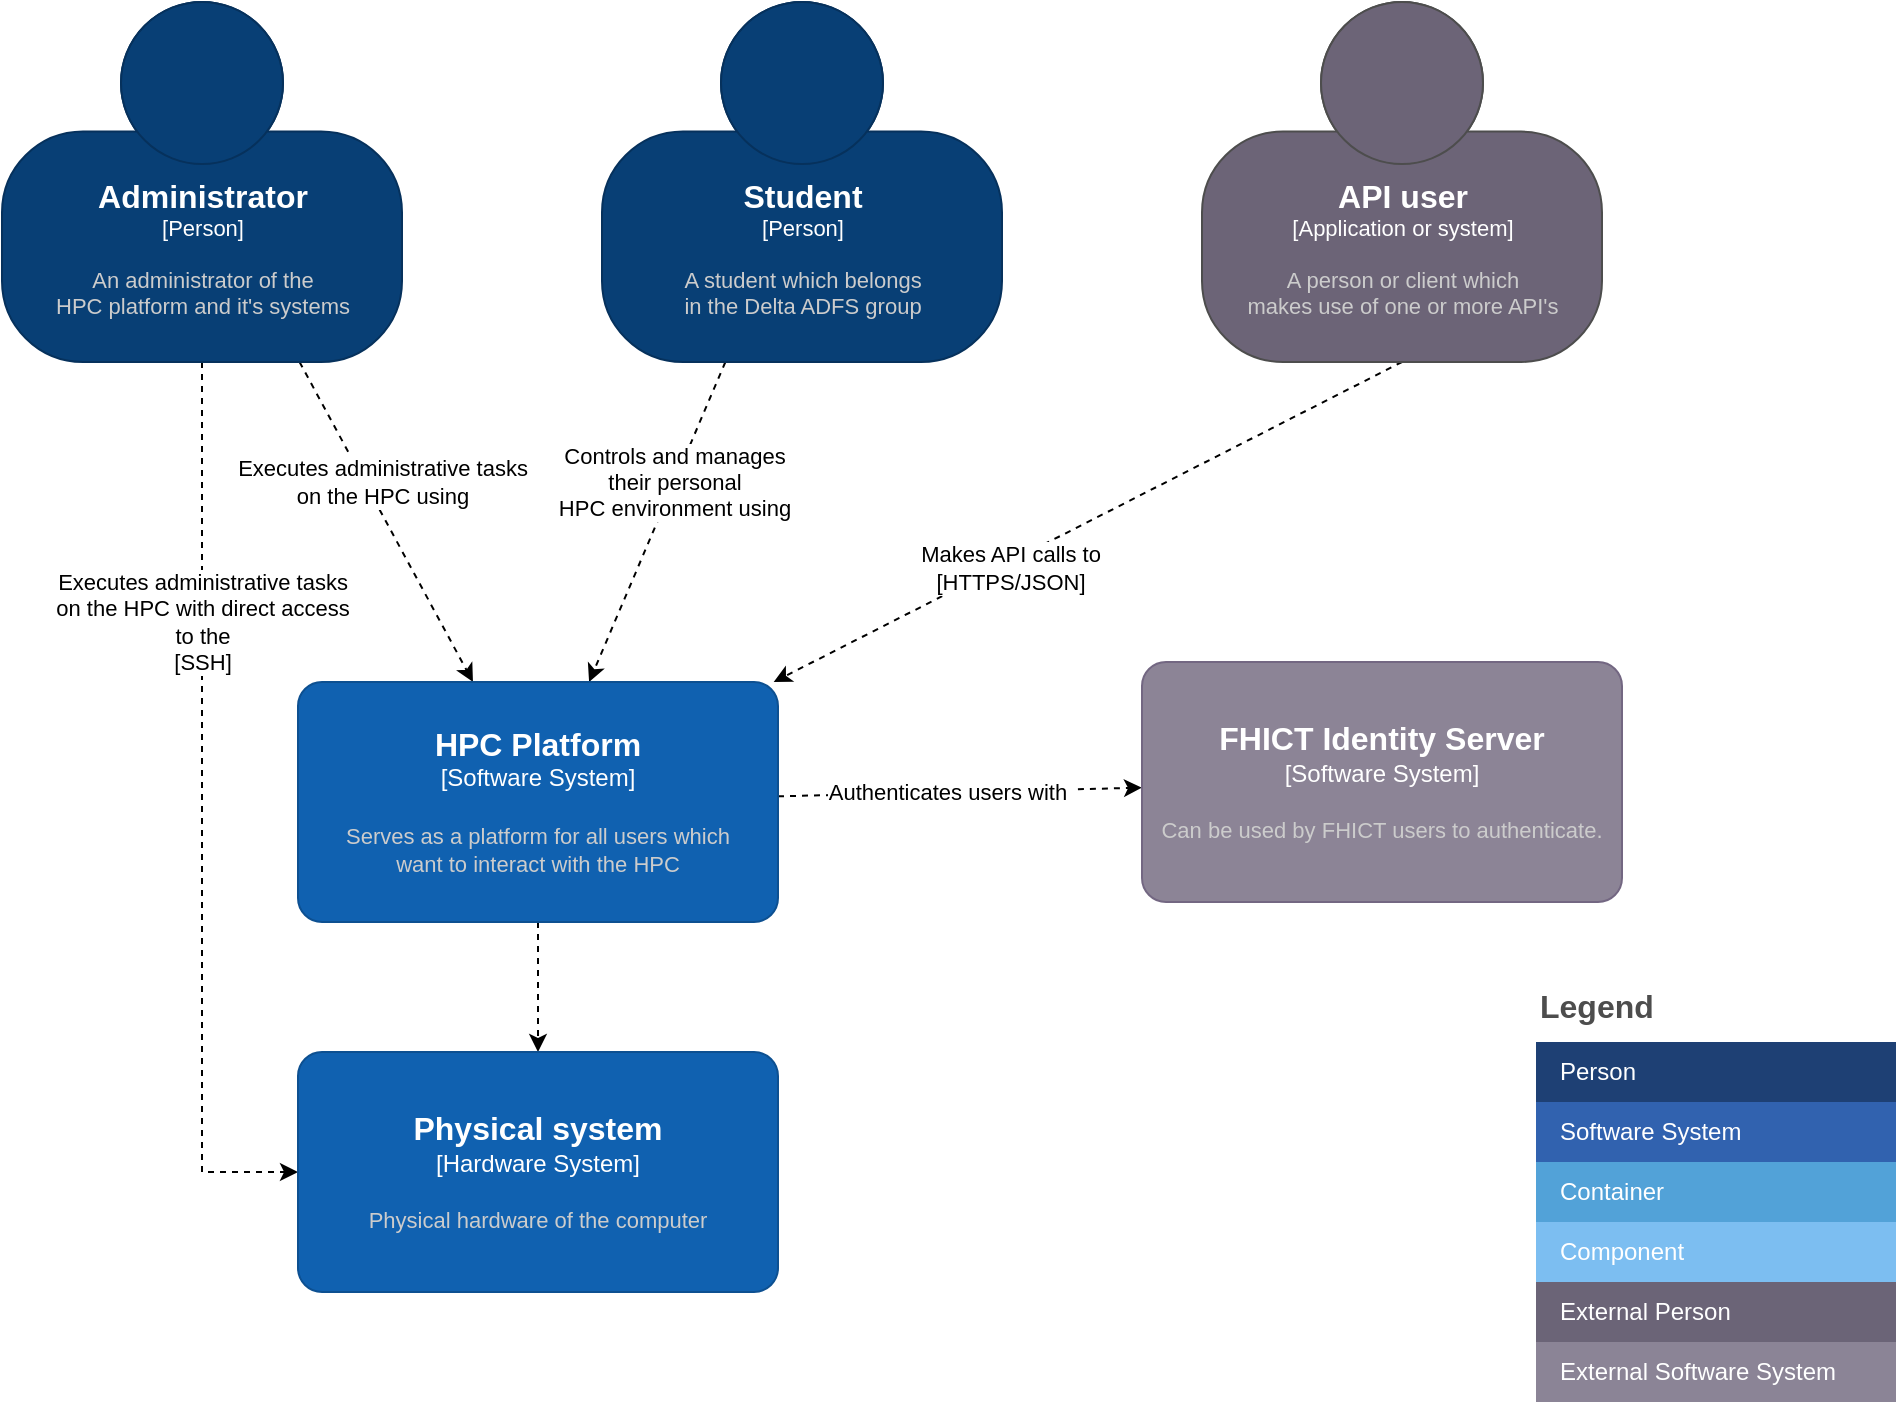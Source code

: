 <mxfile version="17.4.6" type="google" pages="4"><diagram id="HVMY30aQyMMVOePJalYF" name="C1 - Context"><mxGraphModel grid="1" page="1" gridSize="10" guides="1" tooltips="1" connect="1" arrows="1" fold="1" pageScale="1" pageWidth="827" pageHeight="1169" math="0" shadow="0"><root><mxCell id="0"/><mxCell id="1" parent="0"/><mxCell id="uDCEGYVzIqarrWxsWp5g-16" style="rounded=0;orthogonalLoop=1;jettySize=auto;html=1;dashed=1;" edge="1" parent="1" source="uDCEGYVzIqarrWxsWp5g-1" target="uDCEGYVzIqarrWxsWp5g-11"><mxGeometry relative="1" as="geometry"/></mxCell><mxCell id="j1rygipBdbq3s0L73AcW-2" value="Controls and manages&lt;br&gt;their personal&lt;br&gt;HPC environment using" style="edgeLabel;html=1;align=center;verticalAlign=middle;resizable=0;points=[];" connectable="0" vertex="1" parent="uDCEGYVzIqarrWxsWp5g-16"><mxGeometry x="-0.255" relative="1" as="geometry"><mxPoint as="offset"/></mxGeometry></mxCell><object placeholders="1" c4Name="Student" c4Type="Person" c4Description="A student which belongs&#10;in the Delta ADFS group" label="&lt;font style=&quot;font-size: 16px&quot;&gt;&lt;b&gt;%c4Name%&lt;/b&gt;&lt;/font&gt;&lt;div&gt;[%c4Type%]&lt;/div&gt;&lt;br&gt;&lt;div&gt;&lt;font style=&quot;font-size: 11px&quot;&gt;&lt;font color=&quot;#cccccc&quot;&gt;%c4Description%&lt;/font&gt;&lt;/div&gt;" id="uDCEGYVzIqarrWxsWp5g-1"><mxCell style="html=1;fontSize=11;dashed=0;whitespace=wrap;fillColor=#083F75;strokeColor=#06315C;fontColor=#ffffff;shape=mxgraph.c4.person2;align=center;metaEdit=1;points=[[0.5,0,0],[1,0.5,0],[1,0.75,0],[0.75,1,0],[0.5,1,0],[0.25,1,0],[0,0.75,0],[0,0.5,0]];resizable=0;" vertex="1" parent="1"><mxGeometry x="180" y="-60" width="200" height="180" as="geometry"/></mxCell></object><mxCell id="uDCEGYVzIqarrWxsWp5g-17" style="rounded=0;orthogonalLoop=1;jettySize=auto;html=1;dashed=1;" edge="1" parent="1" source="uoHZjixQpwH731wLGQQf-3" target="uDCEGYVzIqarrWxsWp5g-11"><mxGeometry relative="1" as="geometry"/></mxCell><mxCell id="j1rygipBdbq3s0L73AcW-1" value="Executes administrative tasks&lt;br&gt;on the HPC using" style="edgeLabel;html=1;align=center;verticalAlign=middle;resizable=0;points=[];" connectable="0" vertex="1" parent="uDCEGYVzIqarrWxsWp5g-17"><mxGeometry x="-0.397" y="-1" relative="1" as="geometry"><mxPoint x="16" y="11" as="offset"/></mxGeometry></mxCell><mxCell id="j1rygipBdbq3s0L73AcW-3" style="edgeStyle=orthogonalEdgeStyle;rounded=0;orthogonalLoop=1;jettySize=auto;html=1;dashed=1;" edge="1" parent="1" source="uoHZjixQpwH731wLGQQf-3" target="nTAduXP9yM8xouWwbCle-2"><mxGeometry relative="1" as="geometry"><Array as="points"><mxPoint x="-20" y="525"/></Array></mxGeometry></mxCell><mxCell id="j1rygipBdbq3s0L73AcW-5" value="Executes administrative tasks&lt;br&gt;on the HPC with direct access&lt;br&gt;to the&lt;br&gt;[SSH]" style="edgeLabel;html=1;align=center;verticalAlign=middle;resizable=0;points=[];" connectable="0" vertex="1" parent="j1rygipBdbq3s0L73AcW-3"><mxGeometry x="-0.497" y="2" relative="1" as="geometry"><mxPoint x="-2" y="16" as="offset"/></mxGeometry></mxCell><object placeholders="1" c4Name="Administrator" c4Type="Person" c4Description="An administrator of the&#10;HPC platform and it's systems" label="&lt;font style=&quot;font-size: 16px&quot;&gt;&lt;b&gt;%c4Name%&lt;/b&gt;&lt;/font&gt;&lt;div&gt;[%c4Type%]&lt;/div&gt;&lt;br&gt;&lt;div&gt;&lt;font style=&quot;font-size: 11px&quot;&gt;&lt;font color=&quot;#cccccc&quot;&gt;%c4Description%&lt;/font&gt;&lt;/div&gt;" id="uoHZjixQpwH731wLGQQf-3"><mxCell style="html=1;fontSize=11;dashed=0;whitespace=wrap;fillColor=#083F75;strokeColor=#06315C;fontColor=#ffffff;shape=mxgraph.c4.person2;align=center;metaEdit=1;points=[[0.5,0,0],[1,0.5,0],[1,0.75,0],[0.75,1,0],[0.5,1,0],[0.25,1,0],[0,0.75,0],[0,0.5,0]];resizable=0;" vertex="1" parent="1"><mxGeometry x="-120" y="-60" width="200" height="180" as="geometry"/></mxCell></object><mxCell id="cfKGVe90HMYNaOP232rD-3" style="edgeStyle=none;rounded=0;orthogonalLoop=1;jettySize=auto;html=1;dashed=1;" edge="1" parent="1" source="uDCEGYVzIqarrWxsWp5g-11" target="uDCEGYVzIqarrWxsWp5g-13"><mxGeometry relative="1" as="geometry"/></mxCell><mxCell id="cfKGVe90HMYNaOP232rD-4" value="Authenticates users with&amp;nbsp;" style="edgeLabel;html=1;align=center;verticalAlign=middle;resizable=0;points=[];" connectable="0" vertex="1" parent="cfKGVe90HMYNaOP232rD-3"><mxGeometry x="0.252" y="-4" relative="1" as="geometry"><mxPoint x="-28" y="-4" as="offset"/></mxGeometry></mxCell><mxCell id="nTAduXP9yM8xouWwbCle-3" style="edgeStyle=none;rounded=0;orthogonalLoop=1;jettySize=auto;html=1;dashed=1;" edge="1" parent="1" source="uDCEGYVzIqarrWxsWp5g-11" target="nTAduXP9yM8xouWwbCle-2"><mxGeometry relative="1" as="geometry"/></mxCell><object placeholders="1" c4Name="HPC Platform" c4Type="Software System" c4Description="Serves as a platform for all users which&#10;want to interact with the HPC" label="&lt;font style=&quot;font-size: 16px&quot;&gt;&lt;b&gt;%c4Name%&lt;/b&gt;&lt;/font&gt;&lt;div&gt;[%c4Type%]&lt;/div&gt;&lt;br&gt;&lt;div&gt;&lt;font style=&quot;font-size: 11px&quot;&gt;&lt;font color=&quot;#cccccc&quot;&gt;%c4Description%&lt;/font&gt;&lt;/div&gt;" id="uDCEGYVzIqarrWxsWp5g-11"><mxCell style="rounded=1;whiteSpace=wrap;html=1;labelBackgroundColor=none;fillColor=#1061B0;fontColor=#ffffff;align=center;arcSize=10;strokeColor=#0D5091;metaEdit=1;resizable=0;points=[[0.25,0,0],[0.5,0,0],[0.75,0,0],[1,0.25,0],[1,0.5,0],[1,0.75,0],[0.75,1,0],[0.5,1,0],[0.25,1,0],[0,0.75,0],[0,0.5,0],[0,0.25,0]];" vertex="1" parent="1"><mxGeometry x="28" y="280" width="240" height="120" as="geometry"/></mxCell></object><object placeholders="1" c4Name="FHICT Identity Server" c4Type="Software System" c4Description="Can be used by FHICT users to authenticate." label="&lt;font style=&quot;font-size: 16px&quot;&gt;&lt;b&gt;%c4Name%&lt;/b&gt;&lt;/font&gt;&lt;div&gt;[%c4Type%]&lt;/div&gt;&lt;br&gt;&lt;div&gt;&lt;font style=&quot;font-size: 11px&quot;&gt;&lt;font color=&quot;#cccccc&quot;&gt;%c4Description%&lt;/font&gt;&lt;/div&gt;" id="uDCEGYVzIqarrWxsWp5g-13"><mxCell style="rounded=1;whiteSpace=wrap;html=1;labelBackgroundColor=none;fillColor=#8C8496;fontColor=#ffffff;align=center;arcSize=10;strokeColor=#736782;metaEdit=1;resizable=0;points=[[0.25,0,0],[0.5,0,0],[0.75,0,0],[1,0.25,0],[1,0.5,0],[1,0.75,0],[0.75,1,0],[0.5,1,0],[0.25,1,0],[0,0.75,0],[0,0.5,0],[0,0.25,0]];" vertex="1" parent="1"><mxGeometry x="450" y="270" width="240" height="120" as="geometry"/></mxCell></object><mxCell id="dXu31fBk7-QTKe8fWani-2" style="edgeStyle=none;rounded=0;orthogonalLoop=1;jettySize=auto;html=1;dashed=1;exitX=0.5;exitY=1;exitDx=0;exitDy=0;exitPerimeter=0;" edge="1" parent="1" source="dXu31fBk7-QTKe8fWani-1" target="uDCEGYVzIqarrWxsWp5g-11"><mxGeometry relative="1" as="geometry"/></mxCell><mxCell id="DONqvfSvbkZjTkAcINF--2" value="Makes API calls to&lt;br&gt;[HTTPS/JSON]" style="edgeLabel;html=1;align=center;verticalAlign=middle;resizable=0;points=[];" connectable="0" vertex="1" parent="dXu31fBk7-QTKe8fWani-2"><mxGeometry x="0.257" y="3" relative="1" as="geometry"><mxPoint as="offset"/></mxGeometry></mxCell><object placeholders="1" c4Name="API user" c4Type="Application or system" c4Description="A person or client which&#10;makes use of one or more API's" label="&lt;font style=&quot;font-size: 16px&quot;&gt;&lt;b&gt;%c4Name%&lt;/b&gt;&lt;/font&gt;&lt;div&gt;[%c4Type%]&lt;/div&gt;&lt;br&gt;&lt;div&gt;&lt;font style=&quot;font-size: 11px&quot;&gt;&lt;font color=&quot;#cccccc&quot;&gt;%c4Description%&lt;/font&gt;&lt;/div&gt;" id="dXu31fBk7-QTKe8fWani-1"><mxCell style="html=1;fontSize=11;dashed=0;whitespace=wrap;fillColor=#6C6477;strokeColor=#4D4D4D;fontColor=#ffffff;shape=mxgraph.c4.person2;align=center;metaEdit=1;points=[[0.5,0,0],[1,0.5,0],[1,0.75,0],[0.75,1,0],[0.5,1,0],[0.25,1,0],[0,0.75,0],[0,0.5,0]];resizable=0;" vertex="1" parent="1"><mxGeometry x="480" y="-60" width="200" height="180" as="geometry"/></mxCell></object><mxCell id="AO9XsTtZk54PBXjp3llr-1" value="Legend" style="align=left;fontSize=16;fontStyle=1;strokeColor=none;fillColor=none;fontColor=#4D4D4D;spacingTop=-8;resizable=0;" vertex="1" parent="1"><mxGeometry x="647" y="430" width="180" height="30" as="geometry"/></mxCell><mxCell id="AO9XsTtZk54PBXjp3llr-2" value="" style="shape=table;html=1;whiteSpace=wrap;startSize=0;container=1;collapsible=0;childLayout=tableLayout;fillColor=none;align=left;spacingLeft=10;strokeColor=none;rounded=1;arcSize=11;fontColor=#FFFFFF;resizable=0;points=[[0.25,0,0],[0.5,0,0],[0.75,0,0],[1,0.25,0],[1,0.5,0],[1,0.75,0],[0.75,1,0],[0.5,1,0],[0.25,1,0],[0,0.75,0],[0,0.5,0],[0,0.25,0]];" vertex="1" parent="1"><mxGeometry x="647" y="460" width="180" height="180" as="geometry"/></mxCell><mxCell id="AO9XsTtZk54PBXjp3llr-3" value="Person" style="shape=partialRectangle;html=1;whiteSpace=wrap;connectable=0;fillColor=#1E4074;top=0;left=0;bottom=0;right=0;overflow=hidden;pointerEvents=1;align=left;spacingLeft=10;strokeColor=none;fontColor=#FFFFFF;" vertex="1" parent="AO9XsTtZk54PBXjp3llr-2"><mxGeometry width="180" height="30" as="geometry"/></mxCell><mxCell id="AO9XsTtZk54PBXjp3llr-4" value="Software System" style="shape=partialRectangle;html=1;whiteSpace=wrap;connectable=0;fillColor=#3162AF;top=0;left=0;bottom=0;right=0;overflow=hidden;pointerEvents=1;align=left;spacingLeft=10;fontColor=#FFFFFF;" vertex="1" parent="AO9XsTtZk54PBXjp3llr-2"><mxGeometry y="30" width="180" height="30" as="geometry"/></mxCell><mxCell id="AO9XsTtZk54PBXjp3llr-5" value="Container" style="shape=partialRectangle;html=1;whiteSpace=wrap;connectable=0;fillColor=#52A2D8;top=0;left=0;bottom=0;right=0;overflow=hidden;pointerEvents=1;align=left;spacingLeft=10;fontColor=#FFFFFF;" vertex="1" parent="AO9XsTtZk54PBXjp3llr-2"><mxGeometry y="60" width="180" height="30" as="geometry"/></mxCell><mxCell id="AO9XsTtZk54PBXjp3llr-6" value="Component" style="shape=partialRectangle;html=1;whiteSpace=wrap;connectable=0;fillColor=#7CBEF1;top=0;left=0;bottom=0;right=0;overflow=hidden;pointerEvents=1;align=left;spacingLeft=10;fontColor=#FFFFFF;" vertex="1" parent="AO9XsTtZk54PBXjp3llr-2"><mxGeometry y="90" width="180" height="30" as="geometry"/></mxCell><mxCell id="AO9XsTtZk54PBXjp3llr-7" value="External Person" style="shape=partialRectangle;html=1;whiteSpace=wrap;connectable=0;fillColor=#6B6477;top=0;left=0;bottom=0;right=0;overflow=hidden;pointerEvents=1;align=left;spacingLeft=10;fontColor=#FFFFFF;" vertex="1" parent="AO9XsTtZk54PBXjp3llr-2"><mxGeometry y="120" width="180" height="30" as="geometry"/></mxCell><mxCell id="AO9XsTtZk54PBXjp3llr-8" value="External Software System" style="shape=partialRectangle;html=1;whiteSpace=wrap;connectable=0;fillColor=#8B8496;top=0;left=0;bottom=0;right=0;overflow=hidden;pointerEvents=1;align=left;spacingLeft=10;fontColor=#FFFFFF;" vertex="1" parent="AO9XsTtZk54PBXjp3llr-2"><mxGeometry y="150" width="180" height="30" as="geometry"/></mxCell><object placeholders="1" c4Name="Physical system" c4Type="Hardware System" c4Description="Physical hardware of the computer" label="&lt;font style=&quot;font-size: 16px&quot;&gt;&lt;b&gt;%c4Name%&lt;/b&gt;&lt;/font&gt;&lt;div&gt;[%c4Type%]&lt;/div&gt;&lt;br&gt;&lt;div&gt;&lt;font style=&quot;font-size: 11px&quot;&gt;&lt;font color=&quot;#cccccc&quot;&gt;%c4Description%&lt;/font&gt;&lt;/div&gt;" id="nTAduXP9yM8xouWwbCle-2"><mxCell style="rounded=1;whiteSpace=wrap;html=1;labelBackgroundColor=none;fillColor=#1061B0;fontColor=#ffffff;align=center;arcSize=10;strokeColor=#0D5091;metaEdit=1;resizable=0;points=[[0.25,0,0],[0.5,0,0],[0.75,0,0],[1,0.25,0],[1,0.5,0],[1,0.75,0],[0.75,1,0],[0.5,1,0],[0.25,1,0],[0,0.75,0],[0,0.5,0],[0,0.25,0]];" vertex="1" parent="1"><mxGeometry x="28" y="465" width="240" height="120" as="geometry"/></mxCell></object></root></mxGraphModel></diagram><diagram id="0ju9H8Nsq5fz61XmNz29" name="C2 -HPC Platform"><mxGraphModel grid="1" page="1" gridSize="10" guides="1" tooltips="1" connect="1" arrows="1" fold="1" pageScale="1" pageWidth="827" pageHeight="1169" math="0" shadow="0"><root><mxCell id="1IhX_vbvkGAzvECRXW9C-0"/><mxCell id="1IhX_vbvkGAzvECRXW9C-1" parent="1IhX_vbvkGAzvECRXW9C-0"/><object placeholders="1" c4Name="HPC Platform" c4Type="SystemScopeBoundary" c4Application="Software System" label="&lt;font style=&quot;font-size: 16px&quot;&gt;&lt;b&gt;&lt;div style=&quot;text-align: left&quot;&gt;%c4Name%&lt;/div&gt;&lt;/b&gt;&lt;/font&gt;&lt;div style=&quot;text-align: left&quot;&gt;[%c4Application%]&lt;/div&gt;" id="c-Nr-fMiEhfuKlSPveCV-0"><mxCell style="rounded=1;fontSize=11;whiteSpace=wrap;html=1;dashed=1;arcSize=20;fillColor=none;strokeColor=#666666;fontColor=#333333;labelBackgroundColor=none;align=left;verticalAlign=bottom;labelBorderColor=none;spacingTop=0;spacing=10;dashPattern=8 4;metaEdit=1;rotatable=0;perimeter=rectanglePerimeter;noLabel=0;labelPadding=0;allowArrows=0;connectable=0;expand=0;recursiveResize=0;editable=1;pointerEvents=0;absoluteArcSize=1;points=[[0.25,0,0],[0.5,0,0],[0.75,0,0],[1,0.25,0],[1,0.5,0],[1,0.75,0],[0.75,1,0],[0.5,1,0],[0.25,1,0],[0,0.75,0],[0,0.5,0],[0,0.25,0]];" vertex="1" parent="1IhX_vbvkGAzvECRXW9C-1"><mxGeometry x="-220" y="240" width="980" height="480" as="geometry"/></mxCell></object><mxCell id="Hou4dFPLQycSWijlKucP-1" style="rounded=0;orthogonalLoop=1;jettySize=auto;html=1;dashed=1;" edge="1" parent="1IhX_vbvkGAzvECRXW9C-1" source="NxFEzLB2Oztj5SgxQLmd-0" target="oTRmdS5fxtoJEIf2f_Il-0"><mxGeometry relative="1" as="geometry"/></mxCell><mxCell id="Taj-XaH95_WZlkHKdzzr-1" value="Controls and manages&lt;br&gt;their personal&lt;br&gt;HPC environment using" style="edgeLabel;html=1;align=center;verticalAlign=middle;resizable=0;points=[];" connectable="0" vertex="1" parent="Hou4dFPLQycSWijlKucP-1"><mxGeometry x="-0.144" y="1" relative="1" as="geometry"><mxPoint x="11" y="-13" as="offset"/></mxGeometry></mxCell><object placeholders="1" c4Name="Student" c4Type="Person" c4Description="A student of FHICT" label="&lt;font style=&quot;font-size: 16px&quot;&gt;&lt;b&gt;%c4Name%&lt;/b&gt;&lt;/font&gt;&lt;div&gt;[%c4Type%]&lt;/div&gt;&lt;br&gt;&lt;div&gt;&lt;font style=&quot;font-size: 11px&quot;&gt;&lt;font color=&quot;#cccccc&quot;&gt;%c4Description%&lt;/font&gt;&lt;/div&gt;" id="NxFEzLB2Oztj5SgxQLmd-0"><mxCell style="html=1;fontSize=11;dashed=0;whitespace=wrap;fillColor=#083F75;strokeColor=#06315C;fontColor=#ffffff;shape=mxgraph.c4.person2;align=center;metaEdit=1;points=[[0.5,0,0],[1,0.5,0],[1,0.75,0],[0.75,1,0],[0.5,1,0],[0.25,1,0],[0,0.75,0],[0,0.5,0]];resizable=0;" vertex="1" parent="1IhX_vbvkGAzvECRXW9C-1"><mxGeometry x="-40" y="-60" width="200" height="180" as="geometry"/></mxCell></object><mxCell id="Hou4dFPLQycSWijlKucP-3" style="edgeStyle=none;rounded=0;orthogonalLoop=1;jettySize=auto;html=1;dashed=1;" edge="1" parent="1IhX_vbvkGAzvECRXW9C-1" source="NxFEzLB2Oztj5SgxQLmd-1" target="oTRmdS5fxtoJEIf2f_Il-0"><mxGeometry relative="1" as="geometry"/></mxCell><mxCell id="HJB2vJJqacEu5B7vPCvW-0" value="Executes administrative tasks&lt;br&gt;on the HPC using" style="edgeLabel;html=1;align=center;verticalAlign=middle;resizable=0;points=[];" connectable="0" vertex="1" parent="Hou4dFPLQycSWijlKucP-3"><mxGeometry x="-0.307" y="3" relative="1" as="geometry"><mxPoint x="6" y="2" as="offset"/></mxGeometry></mxCell><mxCell id="cbkspi_jXJOR3t1HRPhL-0" style="edgeStyle=orthogonalEdgeStyle;rounded=0;orthogonalLoop=1;jettySize=auto;html=1;dashed=1;" edge="1" parent="1IhX_vbvkGAzvECRXW9C-1" source="NxFEzLB2Oztj5SgxQLmd-1" target="TkL08KmIiwFKR93VAU-b-0"><mxGeometry relative="1" as="geometry"><Array as="points"><mxPoint x="-280" y="800"/></Array></mxGeometry></mxCell><mxCell id="pKpSmeZRXHLrRwh0vkTF-1" value="Executes administrative tasks&lt;br&gt;on the HPC with direct access&lt;br&gt;to the&lt;br&gt;[SSH]" style="edgeLabel;html=1;align=center;verticalAlign=middle;resizable=0;points=[];" connectable="0" vertex="1" parent="cbkspi_jXJOR3t1HRPhL-0"><mxGeometry x="-0.737" y="1" relative="1" as="geometry"><mxPoint x="-11" y="-1" as="offset"/></mxGeometry></mxCell><object placeholders="1" c4Name="Administrator" c4Type="Person" c4Description="A person responsible for administrative&#10;tasks within the HPC platform" label="&lt;font style=&quot;font-size: 16px&quot;&gt;&lt;b&gt;%c4Name%&lt;/b&gt;&lt;/font&gt;&lt;div&gt;[%c4Type%]&lt;/div&gt;&lt;br&gt;&lt;div&gt;&lt;font style=&quot;font-size: 11px&quot;&gt;&lt;font color=&quot;#cccccc&quot;&gt;%c4Description%&lt;/font&gt;&lt;/div&gt;" id="NxFEzLB2Oztj5SgxQLmd-1"><mxCell style="html=1;fontSize=11;dashed=0;whitespace=wrap;fillColor=#083F75;strokeColor=#06315C;fontColor=#ffffff;shape=mxgraph.c4.person2;align=center;metaEdit=1;points=[[0.5,0,0],[1,0.5,0],[1,0.75,0],[0.75,1,0],[0.5,1,0],[0.25,1,0],[0,0.75,0],[0,0.5,0]];resizable=0;" vertex="1" parent="1IhX_vbvkGAzvECRXW9C-1"><mxGeometry x="-310" y="-60" width="200" height="180" as="geometry"/></mxCell></object><mxCell id="Hou4dFPLQycSWijlKucP-2" style="edgeStyle=none;rounded=0;orthogonalLoop=1;jettySize=auto;html=1;" edge="1" parent="1IhX_vbvkGAzvECRXW9C-1" source="oTRmdS5fxtoJEIf2f_Il-0" target="oTRmdS5fxtoJEIf2f_Il-1"><mxGeometry relative="1" as="geometry"/></mxCell><mxCell id="G3nhlCrDoURMKGXfNk2h-0" value="Makes API calls to&lt;br&gt;[HTTPS/JSON]" style="edgeLabel;html=1;align=center;verticalAlign=middle;resizable=0;points=[];" vertex="1" connectable="0" parent="Hou4dFPLQycSWijlKucP-2"><mxGeometry x="0.188" y="-1" relative="1" as="geometry"><mxPoint x="-17" y="1" as="offset"/></mxGeometry></mxCell><mxCell id="duUfjCJ4g8-F3z8ONwk6-1" style="rounded=0;orthogonalLoop=1;jettySize=auto;html=1;dashed=1;" edge="1" parent="1IhX_vbvkGAzvECRXW9C-1" source="oTRmdS5fxtoJEIf2f_Il-0" target="duUfjCJ4g8-F3z8ONwk6-0"><mxGeometry relative="1" as="geometry"/></mxCell><mxCell id="duUfjCJ4g8-F3z8ONwk6-4" value="Request and validate authentication&lt;br&gt;[HTTP/JSON]" style="edgeLabel;html=1;align=center;verticalAlign=middle;resizable=0;points=[];" vertex="1" connectable="0" parent="duUfjCJ4g8-F3z8ONwk6-1"><mxGeometry x="-0.214" y="-2" relative="1" as="geometry"><mxPoint x="-60" y="-69" as="offset"/></mxGeometry></mxCell><object placeholders="1" c4Type="HPC Controlcenter" c4Container="Container " c4Technology="Next.js" c4Description="Control center for the end users" label="&lt;font style=&quot;font-size: 16px&quot;&gt;&lt;b&gt;%c4Type%&lt;/font&gt;&lt;div&gt;[%c4Container%:&amp;nbsp;%c4Technology%]&lt;/div&gt;&lt;br&gt;&lt;div&gt;&lt;font style=&quot;font-size: 11px&quot;&gt;&lt;font color=&quot;#E6E6E6&quot;&gt;%c4Description%&lt;/font&gt;&lt;/div&gt;" id="oTRmdS5fxtoJEIf2f_Il-0"><mxCell style="shape=mxgraph.c4.webBrowserContainer;whiteSpace=wrap;html=1;boundedLbl=1;rounded=0;labelBackgroundColor=none;fillColor=#118ACD;fontSize=12;fontColor=#ffffff;align=center;strokeColor=#0E7DAD;metaEdit=1;points=[[0.5,0,0],[1,0.25,0],[1,0.5,0],[1,0.75,0],[0.5,1,0],[0,0.75,0],[0,0.5,0],[0,0.25,0]];resizable=0;" vertex="1" parent="1IhX_vbvkGAzvECRXW9C-1"><mxGeometry x="-190" y="280" width="240" height="160" as="geometry"/></mxCell></object><mxCell id="Q5hwjJ47lzIkCKQduIw9-1" style="rounded=0;orthogonalLoop=1;jettySize=auto;html=1;" edge="1" parent="1IhX_vbvkGAzvECRXW9C-1" source="oTRmdS5fxtoJEIf2f_Il-1" target="Q5hwjJ47lzIkCKQduIw9-0"><mxGeometry relative="1" as="geometry"/></mxCell><mxCell id="BakWiY-g-xnYAlqVrcVs-1" value="Reads from and writes to&lt;br&gt;[SQL/Prisma]" style="edgeLabel;html=1;align=center;verticalAlign=middle;resizable=0;points=[];" vertex="1" connectable="0" parent="Q5hwjJ47lzIkCKQduIw9-1"><mxGeometry x="-0.285" y="-2" relative="1" as="geometry"><mxPoint x="-11" y="2" as="offset"/></mxGeometry></mxCell><mxCell id="duUfjCJ4g8-F3z8ONwk6-2" style="rounded=0;orthogonalLoop=1;jettySize=auto;html=1;dashed=1;" edge="1" parent="1IhX_vbvkGAzvECRXW9C-1" source="oTRmdS5fxtoJEIf2f_Il-1" target="duUfjCJ4g8-F3z8ONwk6-0"><mxGeometry relative="1" as="geometry"/></mxCell><mxCell id="duUfjCJ4g8-F3z8ONwk6-3" value="Validates authenticitity with&lt;br&gt;[HTTP/JSON]" style="edgeLabel;html=1;align=center;verticalAlign=middle;resizable=0;points=[];" vertex="1" connectable="0" parent="duUfjCJ4g8-F3z8ONwk6-2"><mxGeometry x="0.145" y="-3" relative="1" as="geometry"><mxPoint x="3" y="-3" as="offset"/></mxGeometry></mxCell><object placeholders="1" c4Name="HPC API" c4Type="Container" c4Technology="GraphQL, Next.js" c4Description="Central public data and access point&#10;for the HPC" label="&lt;font style=&quot;font-size: 16px&quot;&gt;&lt;b&gt;%c4Name%&lt;/b&gt;&lt;/font&gt;&lt;div&gt;[%c4Type%: %c4Technology%]&lt;/div&gt;&lt;br&gt;&lt;div&gt;&lt;font style=&quot;font-size: 11px&quot;&gt;&lt;font color=&quot;#E6E6E6&quot;&gt;%c4Description%&lt;/font&gt;&lt;/div&gt;" id="oTRmdS5fxtoJEIf2f_Il-1"><mxCell style="rounded=1;whiteSpace=wrap;html=1;fontSize=11;labelBackgroundColor=none;fillColor=#23A2D9;fontColor=#ffffff;align=center;arcSize=10;strokeColor=#0E7DAD;metaEdit=1;resizable=0;points=[[0.25,0,0],[0.5,0,0],[0.75,0,0],[1,0.25,0],[1,0.5,0],[1,0.75,0],[0.75,1,0],[0.5,1,0],[0.25,1,0],[0,0.75,0],[0,0.5,0],[0,0.25,0]];" vertex="1" parent="1IhX_vbvkGAzvECRXW9C-1"><mxGeometry x="214" y="300" width="240" height="120" as="geometry"/></mxCell></object><mxCell id="-XLU2YJqz_om6Cr4wOrm-1" style="edgeStyle=none;rounded=0;orthogonalLoop=1;jettySize=auto;html=1;dashed=1;" edge="1" parent="1IhX_vbvkGAzvECRXW9C-1" source="-XLU2YJqz_om6Cr4wOrm-0" target="oTRmdS5fxtoJEIf2f_Il-1"><mxGeometry relative="1" as="geometry"/></mxCell><mxCell id="LjXMWe2bsxEAG_vfV_vV-1" value="Makes API calls to&lt;br&gt;[HTTPS/JSON]" style="edgeLabel;html=1;align=center;verticalAlign=middle;resizable=0;points=[];" connectable="0" vertex="1" parent="-XLU2YJqz_om6Cr4wOrm-1"><mxGeometry x="-0.392" y="2" relative="1" as="geometry"><mxPoint x="-2" y="30" as="offset"/></mxGeometry></mxCell><object placeholders="1" c4Name="API client" c4Type="Client" c4Description="A client which&#10;makes use of one or more API's" label="&lt;font style=&quot;font-size: 16px&quot;&gt;&lt;b&gt;%c4Name%&lt;/b&gt;&lt;/font&gt;&lt;div&gt;[%c4Type%]&lt;/div&gt;&lt;br&gt;&lt;div&gt;&lt;font style=&quot;font-size: 11px&quot;&gt;&lt;font color=&quot;#cccccc&quot;&gt;%c4Description%&lt;/font&gt;&lt;/div&gt;" id="-XLU2YJqz_om6Cr4wOrm-0"><mxCell style="html=1;fontSize=11;dashed=0;whitespace=wrap;fillColor=#6C6477;strokeColor=#4D4D4D;fontColor=#ffffff;shape=mxgraph.c4.person2;align=center;metaEdit=1;points=[[0.5,0,0],[1,0.5,0],[1,0.75,0],[0.75,1,0],[0.5,1,0],[0.25,1,0],[0,0.75,0],[0,0.5,0]];resizable=0;" vertex="1" parent="1IhX_vbvkGAzvECRXW9C-1"><mxGeometry x="234" y="-40" width="200" height="180" as="geometry"/></mxCell></object><object placeholders="1" c4Type="Database" c4Container="Container " c4Technology="MariaDB" c4Description="General database storage" label="&lt;font style=&quot;font-size: 16px&quot;&gt;&lt;b&gt;%c4Type%&lt;/font&gt;&lt;div&gt;[%c4Container%:&amp;nbsp;%c4Technology%]&lt;/div&gt;&lt;br&gt;&lt;div&gt;&lt;font style=&quot;font-size: 11px&quot;&gt;&lt;font color=&quot;#E6E6E6&quot;&gt;%c4Description%&lt;/font&gt;&lt;/div&gt;" id="Q5hwjJ47lzIkCKQduIw9-0"><mxCell style="shape=cylinder3;size=15;whiteSpace=wrap;html=1;boundedLbl=1;rounded=0;labelBackgroundColor=none;fillColor=#23A2D9;fontSize=12;fontColor=#ffffff;align=center;strokeColor=#0E7DAD;metaEdit=1;points=[[0.5,0,0],[1,0.25,0],[1,0.5,0],[1,0.75,0],[0.5,1,0],[0,0.75,0],[0,0.5,0],[0,0.25,0]];resizable=0;" vertex="1" parent="1IhX_vbvkGAzvECRXW9C-1"><mxGeometry x="480" y="560" width="240" height="120" as="geometry"/></mxCell></object><object placeholders="1" c4Name="Physical system" c4Type="Hardware System" c4Description="Physical hardware of the computer" label="&lt;font style=&quot;font-size: 16px&quot;&gt;&lt;b&gt;%c4Name%&lt;/b&gt;&lt;/font&gt;&lt;div&gt;[%c4Type%]&lt;/div&gt;&lt;br&gt;&lt;div&gt;&lt;font style=&quot;font-size: 11px&quot;&gt;&lt;font color=&quot;#cccccc&quot;&gt;%c4Description%&lt;/font&gt;&lt;/div&gt;" id="TkL08KmIiwFKR93VAU-b-0"><mxCell style="rounded=1;whiteSpace=wrap;html=1;labelBackgroundColor=none;fillColor=#1061B0;fontColor=#ffffff;align=center;arcSize=10;strokeColor=#0D5091;metaEdit=1;resizable=0;points=[[0.25,0,0],[0.5,0,0],[0.75,0,0],[1,0.25,0],[1,0.5,0],[1,0.75,0],[0.75,1,0],[0.5,1,0],[0.25,1,0],[0,0.75,0],[0,0.5,0],[0,0.25,0]];" vertex="1" parent="1IhX_vbvkGAzvECRXW9C-1"><mxGeometry x="-190" y="740" width="240" height="120" as="geometry"/></mxCell></object><object placeholders="1" c4Name="FHICT Identity Server" c4Type="Software System" c4Description="Used by FHICT users to authenticate." label="&lt;font style=&quot;font-size: 16px&quot;&gt;&lt;b&gt;%c4Name%&lt;/b&gt;&lt;/font&gt;&lt;div&gt;[%c4Type%]&lt;/div&gt;&lt;br&gt;&lt;div&gt;&lt;font style=&quot;font-size: 11px&quot;&gt;&lt;font color=&quot;#cccccc&quot;&gt;%c4Description%&lt;/font&gt;&lt;/div&gt;" id="duUfjCJ4g8-F3z8ONwk6-0"><mxCell style="rounded=1;whiteSpace=wrap;html=1;labelBackgroundColor=none;fillColor=#8C8496;fontColor=#ffffff;align=center;arcSize=10;strokeColor=#736782;metaEdit=1;resizable=0;points=[[0.25,0,0],[0.5,0,0],[0.75,0,0],[1,0.25,0],[1,0.5,0],[1,0.75,0],[0.75,1,0],[0.5,1,0],[0.25,1,0],[0,0.75,0],[0,0.5,0],[0,0.25,0]];" vertex="1" parent="1IhX_vbvkGAzvECRXW9C-1"><mxGeometry x="214" y="740" width="240" height="120" as="geometry"/></mxCell></object><mxCell id="GLAgMv-NT9tJJCwlNbLx-1" style="edgeStyle=none;rounded=0;orthogonalLoop=1;jettySize=auto;html=1;dashed=1;" edge="1" parent="1IhX_vbvkGAzvECRXW9C-1" source="oTRmdS5fxtoJEIf2f_Il-1" target="TkL08KmIiwFKR93VAU-b-0"><mxGeometry relative="1" as="geometry"><mxPoint x="160" y="640" as="sourcePoint"/></mxGeometry></mxCell><mxCell id="GLAgMv-NT9tJJCwlNbLx-2" value="Interact with physical system&lt;br&gt;[SSH command]" style="edgeLabel;html=1;align=center;verticalAlign=middle;resizable=0;points=[];" connectable="0" vertex="1" parent="GLAgMv-NT9tJJCwlNbLx-1"><mxGeometry x="-0.367" y="2" relative="1" as="geometry"><mxPoint x="46" y="-42" as="offset"/></mxGeometry></mxCell></root></mxGraphModel></diagram><diagram id="NuqaBm80l8rkY6fsJGBV" name="C3 - HPC Controlcenter"><mxGraphModel grid="1" page="1" gridSize="10" guides="1" tooltips="1" connect="1" arrows="1" fold="1" pageScale="1" pageWidth="827" pageHeight="1169" math="0" shadow="0"><root><mxCell id="mz7SrSQYj7WhBBMhvpvc-0"/><mxCell id="mz7SrSQYj7WhBBMhvpvc-1" parent="mz7SrSQYj7WhBBMhvpvc-0"/><object placeholders="1" c4Name="FHICT Identity Server" c4Type="Software System" c4Description="Can be used by FHICT users to authenticate." label="&lt;font style=&quot;font-size: 16px&quot;&gt;&lt;b&gt;%c4Name%&lt;/b&gt;&lt;/font&gt;&lt;div&gt;[%c4Type%]&lt;/div&gt;&lt;br&gt;&lt;div&gt;&lt;font style=&quot;font-size: 11px&quot;&gt;&lt;font color=&quot;#cccccc&quot;&gt;%c4Description%&lt;/font&gt;&lt;/div&gt;" id="KrLmaQktnE5q39qjr_jJ-0"><mxCell style="rounded=1;whiteSpace=wrap;html=1;labelBackgroundColor=none;fillColor=#8C8496;fontColor=#ffffff;align=center;arcSize=10;strokeColor=#736782;metaEdit=1;resizable=0;points=[[0.25,0,0],[0.5,0,0],[0.75,0,0],[1,0.25,0],[1,0.5,0],[1,0.75,0],[0.75,1,0],[0.5,1,0],[0.25,1,0],[0,0.75,0],[0,0.5,0],[0,0.25,0]];" vertex="1" parent="mz7SrSQYj7WhBBMhvpvc-1"><mxGeometry x="640" width="240" height="120" as="geometry"/></mxCell></object><object placeholders="1" c4Name="HPC Controlcenter" c4Type="ContainerScopeBoundary" c4Application="Container" label="&lt;font style=&quot;font-size: 16px&quot;&gt;&lt;b&gt;&lt;div style=&quot;text-align: left&quot;&gt;%c4Name%&lt;/div&gt;&lt;/b&gt;&lt;/font&gt;&lt;div style=&quot;text-align: left&quot;&gt;[%c4Application%]&lt;/div&gt;" id="0HWKh0a58Es36IyA3QD5-3"><mxCell style="rounded=1;fontSize=11;whiteSpace=wrap;html=1;dashed=1;arcSize=20;fillColor=none;strokeColor=#666666;fontColor=#333333;labelBackgroundColor=none;align=left;verticalAlign=bottom;labelBorderColor=none;spacingTop=0;spacing=10;dashPattern=8 4;metaEdit=1;rotatable=0;perimeter=rectanglePerimeter;noLabel=0;labelPadding=0;allowArrows=0;connectable=0;expand=0;recursiveResize=0;editable=1;pointerEvents=0;absoluteArcSize=1;points=[[0.25,0,0],[0.5,0,0],[0.75,0,0],[1,0.25,0],[1,0.5,0],[1,0.75,0],[0.75,1,0],[0.5,1,0],[0.25,1,0],[0,0.75,0],[0,0.5,0],[0,0.25,0]];" vertex="1" parent="mz7SrSQYj7WhBBMhvpvc-1"><mxGeometry x="40" y="-40" width="560" height="440" as="geometry"/></mxCell></object><mxCell id="fiPDGPCaOFhb7tbO8UYq-1" style="edgeStyle=none;rounded=0;orthogonalLoop=1;jettySize=auto;html=1;dashed=1;" edge="1" parent="mz7SrSQYj7WhBBMhvpvc-1" source="fiPDGPCaOFhb7tbO8UYq-0" target="16yOMUmlRfKUxfWvV0kW-0"><mxGeometry relative="1" as="geometry"><mxPoint x="240" y="400" as="targetPoint"/></mxGeometry></mxCell><mxCell id="_CX8ILMx_pwhSVUFWX7j-0" value="Creates, reads and updates users&lt;br&gt;[HTTPS/JSON]" style="edgeLabel;html=1;align=center;verticalAlign=middle;resizable=0;points=[];" connectable="0" vertex="1" parent="fiPDGPCaOFhb7tbO8UYq-1"><mxGeometry x="-0.195" y="1" relative="1" as="geometry"><mxPoint x="-1" y="-21" as="offset"/></mxGeometry></mxCell><object placeholders="1" c4Name="UserService" c4Type="Component" c4Technology="Next.js service" c4Description="" label="&lt;font style=&quot;font-size: 16px&quot;&gt;&lt;b&gt;%c4Name%&lt;/b&gt;&lt;/font&gt;&lt;div&gt;[%c4Type%: %c4Technology%]&lt;/div&gt;&lt;br&gt;&lt;div&gt;&lt;font style=&quot;font-size: 11px&quot;&gt;%c4Description%&lt;/font&gt;&lt;/div&gt;" id="fiPDGPCaOFhb7tbO8UYq-0"><mxCell style="rounded=1;whiteSpace=wrap;html=1;labelBackgroundColor=none;fillColor=#63BEF2;fontColor=#ffffff;align=center;arcSize=6;strokeColor=#2086C9;metaEdit=1;resizable=0;points=[[0.25,0,0],[0.5,0,0],[0.75,0,0],[1,0.25,0],[1,0.5,0],[1,0.75,0],[0.75,1,0],[0.5,1,0],[0.25,1,0],[0,0.75,0],[0,0.5,0],[0,0.25,0]];" vertex="1" parent="mz7SrSQYj7WhBBMhvpvc-1"><mxGeometry x="120" y="160" width="240" height="120" as="geometry"/></mxCell></object><mxCell id="sOQUU0MmCS2xHBpFPymA-1" style="edgeStyle=none;rounded=0;orthogonalLoop=1;jettySize=auto;html=1;dashed=1;" edge="1" parent="mz7SrSQYj7WhBBMhvpvc-1" source="sOQUU0MmCS2xHBpFPymA-0" target="KrLmaQktnE5q39qjr_jJ-0"><mxGeometry relative="1" as="geometry"/></mxCell><mxCell id="4QekcocPJ7iede8fnPj_-0" value="Request and validate authentication&lt;br&gt;[HTTP/JSON]" style="edgeLabel;html=1;align=center;verticalAlign=middle;resizable=0;points=[];labelBackgroundColor=default;" connectable="0" vertex="1" parent="sOQUU0MmCS2xHBpFPymA-1"><mxGeometry x="-0.239" y="-1" relative="1" as="geometry"><mxPoint x="29" y="-1" as="offset"/></mxGeometry></mxCell><mxCell id="sJpPo6779-9TV8eV-EqY-0" style="edgeStyle=none;rounded=0;orthogonalLoop=1;jettySize=auto;html=1;" edge="1" parent="mz7SrSQYj7WhBBMhvpvc-1" source="sOQUU0MmCS2xHBpFPymA-0" target="fiPDGPCaOFhb7tbO8UYq-0"><mxGeometry relative="1" as="geometry"/></mxCell><mxCell id="2x_ge0VusGQJWBkQ6vmj-0" value="Uses" style="edgeLabel;html=1;align=center;verticalAlign=middle;resizable=0;points=[];" connectable="0" vertex="1" parent="sJpPo6779-9TV8eV-EqY-0"><mxGeometry x="-0.25" y="1" relative="1" as="geometry"><mxPoint as="offset"/></mxGeometry></mxCell><object placeholders="1" c4Name="Login page" c4Type="Component" c4Technology="Next.js page" c4Description="" label="&lt;font style=&quot;font-size: 16px&quot;&gt;&lt;b&gt;%c4Name%&lt;/b&gt;&lt;/font&gt;&lt;div&gt;[%c4Type%: %c4Technology%]&lt;/div&gt;&lt;br&gt;&lt;div&gt;&lt;font style=&quot;font-size: 11px&quot;&gt;%c4Description%&lt;/font&gt;&lt;/div&gt;" id="sOQUU0MmCS2xHBpFPymA-0"><mxCell style="rounded=1;whiteSpace=wrap;html=1;labelBackgroundColor=none;fillColor=#63BEF2;fontColor=#ffffff;align=center;arcSize=6;strokeColor=#2086C9;metaEdit=1;resizable=0;points=[[0.25,0,0],[0.5,0,0],[0.75,0,0],[1,0.25,0],[1,0.5,0],[1,0.75,0],[0.75,1,0],[0.5,1,0],[0.25,1,0],[0,0.75,0],[0,0.5,0],[0,0.25,0]];" vertex="1" parent="mz7SrSQYj7WhBBMhvpvc-1"><mxGeometry x="120" width="240" height="120" as="geometry"/></mxCell></object><object placeholders="1" c4Name="HPC API" c4Type="Container" c4Technology="GraphQL, Next.js" c4Description="Central public data and access point&#10;for the HPC" label="&lt;font style=&quot;font-size: 16px&quot;&gt;&lt;b&gt;%c4Name%&lt;/b&gt;&lt;/font&gt;&lt;div&gt;[%c4Type%: %c4Technology%]&lt;/div&gt;&lt;br&gt;&lt;div&gt;&lt;font style=&quot;font-size: 11px&quot;&gt;&lt;font color=&quot;#E6E6E6&quot;&gt;%c4Description%&lt;/font&gt;&lt;/div&gt;" id="16yOMUmlRfKUxfWvV0kW-0"><mxCell style="rounded=1;whiteSpace=wrap;html=1;fontSize=11;labelBackgroundColor=none;fillColor=#23A2D9;fontColor=#ffffff;align=center;arcSize=10;strokeColor=#0E7DAD;metaEdit=1;resizable=0;points=[[0.25,0,0],[0.5,0,0],[0.75,0,0],[1,0.25,0],[1,0.5,0],[1,0.75,0],[0.75,1,0],[0.5,1,0],[0.25,1,0],[0,0.75,0],[0,0.5,0],[0,0.25,0]];" vertex="1" parent="mz7SrSQYj7WhBBMhvpvc-1"><mxGeometry x="120" y="440" width="240" height="120" as="geometry"/></mxCell></object></root></mxGraphModel></diagram><diagram id="nwbsMwrCnJsfKv7HHQKh" name="C3 - HPC API"><mxGraphModel grid="1" page="1" gridSize="10" guides="1" tooltips="1" connect="1" arrows="1" fold="1" pageScale="1" pageWidth="827" pageHeight="1169" math="0" shadow="0"><root><mxCell id="A6ouqHxZSsXC8wnWiXvX-0"/><mxCell id="A6ouqHxZSsXC8wnWiXvX-1" parent="A6ouqHxZSsXC8wnWiXvX-0"/><mxCell id="SFBl8YfL4CIfyb9KLy3h-5" style="edgeStyle=none;rounded=0;orthogonalLoop=1;jettySize=auto;html=1;" edge="1" parent="A6ouqHxZSsXC8wnWiXvX-1" source="UKZ3gSxXrYbM3jbtQaR9-4" target="xBMQGL4qUENnLPmkyGaH-6"><mxGeometry relative="1" as="geometry"><mxPoint x="90" y="520.0" as="sourcePoint"/><mxPoint x="370" y="550" as="targetPoint"/></mxGeometry></mxCell><mxCell id="7fvRkljApVQyb32IpcBN-1" value="Uses" style="edgeLabel;html=1;align=center;verticalAlign=middle;resizable=0;points=[];" connectable="0" vertex="1" parent="SFBl8YfL4CIfyb9KLy3h-5"><mxGeometry x="-0.324" relative="1" as="geometry"><mxPoint as="offset"/></mxGeometry></mxCell><mxCell id="SFBl8YfL4CIfyb9KLy3h-8" style="edgeStyle=none;rounded=0;orthogonalLoop=1;jettySize=auto;html=1;dashed=1;" edge="1" parent="A6ouqHxZSsXC8wnWiXvX-1" source="xBMQGL4qUENnLPmkyGaH-6" target="xBMQGL4qUENnLPmkyGaH-8"><mxGeometry relative="1" as="geometry"><mxPoint x="370" y="660" as="sourcePoint"/></mxGeometry></mxCell><mxCell id="7fvRkljApVQyb32IpcBN-0" value="Reads from and writes to&lt;br&gt;[SQL/Prisma]" style="edgeLabel;html=1;align=center;verticalAlign=middle;resizable=0;points=[];" connectable="0" vertex="1" parent="SFBl8YfL4CIfyb9KLy3h-8"><mxGeometry x="-0.271" relative="1" as="geometry"><mxPoint as="offset"/></mxGeometry></mxCell><object placeholders="1" c4Name="HPC API" c4Type="ContainerScopeBoundary" c4Application="Container" label="&lt;font style=&quot;font-size: 16px&quot;&gt;&lt;b&gt;&lt;div style=&quot;text-align: left&quot;&gt;%c4Name%&lt;/div&gt;&lt;/b&gt;&lt;/font&gt;&lt;div style=&quot;text-align: left&quot;&gt;[%c4Application%]&lt;/div&gt;" id="9ypxGT8whilfzLE9S3Jm-0"><mxCell style="rounded=1;fontSize=11;whiteSpace=wrap;html=1;dashed=1;arcSize=20;fillColor=none;strokeColor=#666666;fontColor=#333333;labelBackgroundColor=none;align=left;verticalAlign=bottom;labelBorderColor=none;spacingTop=0;spacing=10;dashPattern=8 4;metaEdit=1;rotatable=0;perimeter=rectanglePerimeter;noLabel=0;labelPadding=0;allowArrows=0;connectable=0;expand=0;recursiveResize=0;editable=1;pointerEvents=0;absoluteArcSize=1;points=[[0.25,0,0],[0.5,0,0],[0.75,0,0],[1,0.25,0],[1,0.5,0],[1,0.75,0],[0.75,1,0],[0.5,1,0],[0.25,1,0],[0,0.75,0],[0,0.5,0],[0,0.25,0]];" vertex="1" parent="A6ouqHxZSsXC8wnWiXvX-1"><mxGeometry x="40" y="40" width="880" height="720" as="geometry"/></mxCell></object><mxCell id="4AyOTXCW_37V-0WeBY4c-3" style="edgeStyle=none;rounded=0;orthogonalLoop=1;jettySize=auto;html=1;dashed=1;" edge="1" parent="A6ouqHxZSsXC8wnWiXvX-1" source="O-VcgNsd5T3kwx7QF2PG-0" target="DkSbTuDITCUeyKYag8CR-1"><mxGeometry relative="1" as="geometry"><mxPoint x="414.0" y="-40.0" as="sourcePoint"/></mxGeometry></mxCell><mxCell id="TSCjHGps5rYhh-LwyccO-1" value="Makes API calls to&lt;br&gt;[HTTPS/JSON]" style="edgeLabel;html=1;align=center;verticalAlign=middle;resizable=0;points=[];" connectable="0" vertex="1" parent="4AyOTXCW_37V-0WeBY4c-3"><mxGeometry x="-0.3" y="2" relative="1" as="geometry"><mxPoint x="-2" y="-2" as="offset"/></mxGeometry></mxCell><mxCell id="UKZ3gSxXrYbM3jbtQaR9-5" style="edgeStyle=none;rounded=0;orthogonalLoop=1;jettySize=auto;html=1;fontFamily=Helvetica;fontSize=11;fontColor=#333333;" edge="1" parent="A6ouqHxZSsXC8wnWiXvX-1" source="xBMQGL4qUENnLPmkyGaH-4" target="UKZ3gSxXrYbM3jbtQaR9-4"><mxGeometry relative="1" as="geometry"/></mxCell><mxCell id="7fvRkljApVQyb32IpcBN-2" value="Uses" style="edgeLabel;html=1;align=center;verticalAlign=middle;resizable=0;points=[];" connectable="0" vertex="1" parent="UKZ3gSxXrYbM3jbtQaR9-5"><mxGeometry x="-0.23" y="1" relative="1" as="geometry"><mxPoint as="offset"/></mxGeometry></mxCell><object placeholders="1" c4Name="User" c4Type="Component" c4Technology="Next.js page" c4Description="/api/user" label="&lt;font style=&quot;font-size: 16px&quot;&gt;&lt;b&gt;%c4Name%&lt;/b&gt;&lt;/font&gt;&lt;div&gt;[%c4Type%: %c4Technology%]&lt;/div&gt;&lt;br&gt;&lt;div&gt;&lt;font style=&quot;font-size: 11px&quot;&gt;%c4Description%&lt;/font&gt;&lt;/div&gt;" id="xBMQGL4qUENnLPmkyGaH-4"><mxCell style="rounded=1;whiteSpace=wrap;html=1;labelBackgroundColor=none;fillColor=#63BEF2;fontColor=#ffffff;align=center;arcSize=6;strokeColor=#2086C9;metaEdit=1;resizable=0;points=[[0.25,0,0],[0.5,0,0],[0.75,0,0],[1,0.25,0],[1,0.5,0],[1,0.75,0],[0.75,1,0],[0.5,1,0],[0.25,1,0],[0,0.75,0],[0,0.5,0],[0,0.25,0]];dashed=1;dashPattern=8 4;labelBorderColor=none;pointerEvents=0;fontFamily=Helvetica;fontSize=11;" vertex="1" parent="A6ouqHxZSsXC8wnWiXvX-1"><mxGeometry x="80" y="240" width="240" height="120" as="geometry"/></mxCell></object><object placeholders="1" c4Name="UserRepository" c4Type="Component" c4Technology="Repository" c4Description="Description of component role/responsibility." label="&lt;font style=&quot;font-size: 16px&quot;&gt;&lt;b&gt;%c4Name%&lt;/b&gt;&lt;/font&gt;&lt;div&gt;[%c4Type%: %c4Technology%]&lt;/div&gt;&lt;br&gt;&lt;div&gt;&lt;font style=&quot;font-size: 11px&quot;&gt;%c4Description%&lt;/font&gt;&lt;/div&gt;" id="xBMQGL4qUENnLPmkyGaH-6"><mxCell style="rounded=1;whiteSpace=wrap;html=1;labelBackgroundColor=none;fillColor=#63BEF2;fontColor=#ffffff;align=center;arcSize=6;strokeColor=#2086C9;metaEdit=1;resizable=0;points=[[0.25,0,0],[0.5,0,0],[0.75,0,0],[1,0.25,0],[1,0.5,0],[1,0.75,0],[0.75,1,0],[0.5,1,0],[0.25,1,0],[0,0.75,0],[0,0.5,0],[0,0.25,0]];dashed=1;dashPattern=8 4;labelBorderColor=none;pointerEvents=0;fontFamily=Helvetica;fontSize=11;" vertex="1" parent="A6ouqHxZSsXC8wnWiXvX-1"><mxGeometry x="80" y="565" width="240" height="120" as="geometry"/></mxCell></object><object placeholders="1" c4Type="Database" c4Container="Container " c4Technology="MariaDB" c4Description="General database storage" label="&lt;font style=&quot;font-size: 16px&quot;&gt;&lt;b&gt;%c4Type%&lt;/font&gt;&lt;div&gt;[%c4Container%:&amp;nbsp;%c4Technology%]&lt;/div&gt;&lt;br&gt;&lt;div&gt;&lt;font style=&quot;font-size: 11px&quot;&gt;&lt;font color=&quot;#E6E6E6&quot;&gt;%c4Description%&lt;/font&gt;&lt;/div&gt;" id="xBMQGL4qUENnLPmkyGaH-8"><mxCell style="shape=cylinder3;size=15;whiteSpace=wrap;html=1;boundedLbl=1;rounded=0;labelBackgroundColor=none;fillColor=#23A2D9;fontSize=12;fontColor=#ffffff;align=center;strokeColor=#0E7DAD;metaEdit=1;points=[[0.5,0,0],[1,0.25,0],[1,0.5,0],[1,0.75,0],[0.5,1,0],[0,0.75,0],[0,0.5,0],[0,0.25,0]];resizable=0;labelBorderColor=none;pointerEvents=0;fontFamily=Helvetica;" vertex="1" parent="A6ouqHxZSsXC8wnWiXvX-1"><mxGeometry x="80" y="800" width="240" height="120" as="geometry"/></mxCell></object><object placeholders="1" c4Name="UserService" c4Type="Component" c4Technology="Service" c4Description="Services users" label="&lt;font style=&quot;font-size: 16px&quot;&gt;&lt;b&gt;%c4Name%&lt;/b&gt;&lt;/font&gt;&lt;div&gt;[%c4Type%: %c4Technology%]&lt;/div&gt;&lt;br&gt;&lt;div&gt;&lt;font style=&quot;font-size: 11px&quot;&gt;%c4Description%&lt;/font&gt;&lt;/div&gt;" id="UKZ3gSxXrYbM3jbtQaR9-4"><mxCell style="rounded=1;whiteSpace=wrap;html=1;labelBackgroundColor=none;fillColor=#63BEF2;fontColor=#ffffff;align=center;arcSize=6;strokeColor=#2086C9;metaEdit=1;resizable=0;points=[[0.25,0,0],[0.5,0,0],[0.75,0,0],[1,0.25,0],[1,0.5,0],[1,0.75,0],[0.75,1,0],[0.5,1,0],[0.25,1,0],[0,0.75,0],[0,0.5,0],[0,0.25,0]];dashed=1;dashPattern=8 4;labelBorderColor=none;pointerEvents=0;fontFamily=Helvetica;fontSize=11;" vertex="1" parent="A6ouqHxZSsXC8wnWiXvX-1"><mxGeometry x="80" y="400" width="240" height="120" as="geometry"/></mxCell></object><mxCell id="TPTBxOZa8sVSb0sxKoRq-5" style="edgeStyle=none;rounded=0;orthogonalLoop=1;jettySize=auto;html=1;fontFamily=Helvetica;fontSize=11;fontColor=#333333;dashed=1;" edge="1" parent="A6ouqHxZSsXC8wnWiXvX-1" source="xBMQGL4qUENnLPmkyGaH-6" target="O5R9tJMAc3ZA69O1yd3e-0"><mxGeometry relative="1" as="geometry"><mxPoint x="438" y="800" as="targetPoint"/><mxPoint x="420" y="680" as="sourcePoint"/></mxGeometry></mxCell><mxCell id="c27SWBHSQgNp4bApN_ea-2" value="Interacts with system&lt;br&gt;[SSH]" style="edgeLabel;html=1;align=center;verticalAlign=middle;resizable=0;points=[];" connectable="0" vertex="1" parent="TPTBxOZa8sVSb0sxKoRq-5"><mxGeometry x="-0.536" relative="1" as="geometry"><mxPoint x="37" y="18" as="offset"/></mxGeometry></mxCell><mxCell id="QXjhtaJMmEj4Www-e81J-11" style="edgeStyle=none;rounded=0;orthogonalLoop=1;jettySize=auto;html=1;" edge="1" parent="A6ouqHxZSsXC8wnWiXvX-1" source="4AyOTXCW_37V-0WeBY4c-0" target="QXjhtaJMmEj4Www-e81J-10"><mxGeometry relative="1" as="geometry"><mxPoint x="760" y="360" as="sourcePoint"/></mxGeometry></mxCell><mxCell id="7fvRkljApVQyb32IpcBN-4" value="Uses" style="edgeLabel;html=1;align=center;verticalAlign=middle;resizable=0;points=[];" connectable="0" vertex="1" parent="QXjhtaJMmEj4Www-e81J-11"><mxGeometry x="-0.341" relative="1" as="geometry"><mxPoint as="offset"/></mxGeometry></mxCell><mxCell id="QXjhtaJMmEj4Www-e81J-13" style="edgeStyle=none;rounded=0;orthogonalLoop=1;jettySize=auto;html=1;dashed=1;" edge="1" parent="A6ouqHxZSsXC8wnWiXvX-1" source="QXjhtaJMmEj4Www-e81J-10" target="O5R9tJMAc3ZA69O1yd3e-0"><mxGeometry relative="1" as="geometry"><mxPoint x="522" y="800" as="targetPoint"/><mxPoint x="840.0" y="680" as="sourcePoint"/></mxGeometry></mxCell><mxCell id="c27SWBHSQgNp4bApN_ea-0" value="Interacts with system&lt;br&gt;[SSH]" style="edgeLabel;html=1;align=center;verticalAlign=middle;resizable=0;points=[];" connectable="0" vertex="1" parent="QXjhtaJMmEj4Www-e81J-13"><mxGeometry x="0.263" y="-1" relative="1" as="geometry"><mxPoint x="87" y="-116" as="offset"/></mxGeometry></mxCell><object placeholders="1" c4Name="SystemWorkspaceService" c4Type="Component" c4Technology="Service" c4Description="Provisions and mutates workspaces on the HPC system" label="&lt;font style=&quot;font-size: 16px&quot;&gt;&lt;b&gt;%c4Name%&lt;/b&gt;&lt;/font&gt;&lt;div&gt;[%c4Type%: %c4Technology%]&lt;/div&gt;&lt;br&gt;&lt;div&gt;&lt;font style=&quot;font-size: 11px&quot;&gt;%c4Description%&lt;/font&gt;&lt;/div&gt;" id="QXjhtaJMmEj4Www-e81J-10"><mxCell style="rounded=1;whiteSpace=wrap;html=1;labelBackgroundColor=none;fillColor=#63BEF2;fontColor=#ffffff;align=center;arcSize=6;strokeColor=#2086C9;metaEdit=1;resizable=0;points=[[0.25,0,0],[0.5,0,0],[0.75,0,0],[1,0.25,0],[1,0.5,0],[1,0.75,0],[0.75,1,0],[0.5,1,0],[0.25,1,0],[0,0.75,0],[0,0.5,0],[0,0.25,0]];dashed=1;dashPattern=8 4;labelBorderColor=none;pointerEvents=0;fontFamily=Helvetica;fontSize=11;" vertex="1" parent="A6ouqHxZSsXC8wnWiXvX-1"><mxGeometry x="640" y="400" width="240" height="120" as="geometry"/></mxCell></object><mxCell id="4AyOTXCW_37V-0WeBY4c-6" style="edgeStyle=none;rounded=0;orthogonalLoop=1;jettySize=auto;html=1;" edge="1" parent="A6ouqHxZSsXC8wnWiXvX-1" source="4AyOTXCW_37V-0WeBY4c-0" target="4AyOTXCW_37V-0WeBY4c-2"><mxGeometry relative="1" as="geometry"/></mxCell><mxCell id="7fvRkljApVQyb32IpcBN-3" value="Uses" style="edgeLabel;html=1;align=center;verticalAlign=middle;resizable=0;points=[];" connectable="0" vertex="1" parent="4AyOTXCW_37V-0WeBY4c-6"><mxGeometry x="-0.325" y="2" relative="1" as="geometry"><mxPoint as="offset"/></mxGeometry></mxCell><object placeholders="1" c4Name="System" c4Type="Component" c4Technology="Next.js page" c4Description="/api/system" label="&lt;font style=&quot;font-size: 16px&quot;&gt;&lt;b&gt;%c4Name%&lt;/b&gt;&lt;/font&gt;&lt;div&gt;[%c4Type%: %c4Technology%]&lt;/div&gt;&lt;br&gt;&lt;div&gt;&lt;font style=&quot;font-size: 11px&quot;&gt;%c4Description%&lt;/font&gt;&lt;/div&gt;" id="4AyOTXCW_37V-0WeBY4c-0"><mxCell style="rounded=1;whiteSpace=wrap;html=1;labelBackgroundColor=none;fillColor=#63BEF2;fontColor=#ffffff;align=center;arcSize=6;strokeColor=#2086C9;metaEdit=1;resizable=0;points=[[0.25,0,0],[0.5,0,0],[0.75,0,0],[1,0.25,0],[1,0.5,0],[1,0.75,0],[0.75,1,0],[0.5,1,0],[0.25,1,0],[0,0.75,0],[0,0.5,0],[0,0.25,0]];dashed=1;dashPattern=8 4;labelBorderColor=none;pointerEvents=0;fontFamily=Helvetica;fontSize=11;" vertex="1" parent="A6ouqHxZSsXC8wnWiXvX-1"><mxGeometry x="500" y="240" width="240" height="120" as="geometry"/></mxCell></object><mxCell id="4AyOTXCW_37V-0WeBY4c-4" style="edgeStyle=none;rounded=0;orthogonalLoop=1;jettySize=auto;html=1;dashed=1;" edge="1" parent="A6ouqHxZSsXC8wnWiXvX-1" source="4AyOTXCW_37V-0WeBY4c-2" target="O5R9tJMAc3ZA69O1yd3e-0"><mxGeometry relative="1" as="geometry"><mxPoint x="480" y="800" as="targetPoint"/><mxPoint x="630" y="680" as="sourcePoint"/></mxGeometry></mxCell><mxCell id="c27SWBHSQgNp4bApN_ea-1" value="Interacts with system&lt;br&gt;[SSH]" style="edgeLabel;html=1;align=center;verticalAlign=middle;resizable=0;points=[];" connectable="0" vertex="1" parent="4AyOTXCW_37V-0WeBY4c-4"><mxGeometry x="-0.136" y="-1" relative="1" as="geometry"><mxPoint x="1" y="-56" as="offset"/></mxGeometry></mxCell><object placeholders="1" c4Name="SystemAccessService" c4Type="Component" c4Technology="Service" c4Description="Provides access to the HPC system, via SSH public key" label="&lt;font style=&quot;font-size: 16px&quot;&gt;&lt;b&gt;%c4Name%&lt;/b&gt;&lt;/font&gt;&lt;div&gt;[%c4Type%: %c4Technology%]&lt;/div&gt;&lt;br&gt;&lt;div&gt;&lt;font style=&quot;font-size: 11px&quot;&gt;%c4Description%&lt;/font&gt;&lt;/div&gt;" id="4AyOTXCW_37V-0WeBY4c-2"><mxCell style="rounded=1;whiteSpace=wrap;html=1;labelBackgroundColor=none;fillColor=#63BEF2;fontColor=#ffffff;align=center;arcSize=6;strokeColor=#2086C9;metaEdit=1;resizable=0;points=[[0.25,0,0],[0.5,0,0],[0.75,0,0],[1,0.25,0],[1,0.5,0],[1,0.75,0],[0.75,1,0],[0.5,1,0],[0.25,1,0],[0,0.75,0],[0,0.5,0],[0,0.25,0]];dashed=1;dashPattern=8 4;labelBorderColor=none;pointerEvents=0;fontFamily=Helvetica;fontSize=11;" vertex="1" parent="A6ouqHxZSsXC8wnWiXvX-1"><mxGeometry x="360" y="400" width="240" height="120" as="geometry"/></mxCell></object><mxCell id="DkSbTuDITCUeyKYag8CR-2" style="edgeStyle=none;rounded=0;orthogonalLoop=1;jettySize=auto;html=1;exitX=-0.008;exitY=0.996;exitDx=0;exitDy=0;exitPerimeter=0;entryX=0.5;entryY=0;entryDx=0;entryDy=0;entryPerimeter=0;" edge="1" parent="A6ouqHxZSsXC8wnWiXvX-1" source="DkSbTuDITCUeyKYag8CR-1" target="xBMQGL4qUENnLPmkyGaH-4"><mxGeometry relative="1" as="geometry"/></mxCell><mxCell id="CdDIfm8aSA3RTf32VAMO-0" value="Routes request to" style="edgeLabel;html=1;align=center;verticalAlign=middle;resizable=0;points=[];" connectable="0" vertex="1" parent="DkSbTuDITCUeyKYag8CR-2"><mxGeometry x="-0.204" y="2" relative="1" as="geometry"><mxPoint as="offset"/></mxGeometry></mxCell><mxCell id="DkSbTuDITCUeyKYag8CR-3" style="edgeStyle=none;rounded=0;orthogonalLoop=1;jettySize=auto;html=1;" edge="1" parent="A6ouqHxZSsXC8wnWiXvX-1" source="DkSbTuDITCUeyKYag8CR-1" target="4AyOTXCW_37V-0WeBY4c-0"><mxGeometry relative="1" as="geometry"/></mxCell><mxCell id="CdDIfm8aSA3RTf32VAMO-1" value="Routes request to" style="edgeLabel;html=1;align=center;verticalAlign=middle;resizable=0;points=[];" connectable="0" vertex="1" parent="DkSbTuDITCUeyKYag8CR-3"><mxGeometry x="-0.548" y="3" relative="1" as="geometry"><mxPoint x="15" y="10" as="offset"/></mxGeometry></mxCell><mxCell id="DkSbTuDITCUeyKYag8CR-6" style="edgeStyle=none;rounded=0;orthogonalLoop=1;jettySize=auto;html=1;dashed=1;" edge="1" parent="A6ouqHxZSsXC8wnWiXvX-1" source="DkSbTuDITCUeyKYag8CR-1"><mxGeometry relative="1" as="geometry"><mxPoint x="960" y="140" as="targetPoint"/></mxGeometry></mxCell><mxCell id="DkSbTuDITCUeyKYag8CR-7" value="Validate authenticity&lt;br&gt;[HTTP/JSON]" style="edgeLabel;html=1;align=center;verticalAlign=middle;resizable=0;points=[];" connectable="0" vertex="1" parent="DkSbTuDITCUeyKYag8CR-6"><mxGeometry x="-0.098" y="-1" relative="1" as="geometry"><mxPoint as="offset"/></mxGeometry></mxCell><object placeholders="1" c4Name="Router" c4Type="Component" c4Technology="Next.js router" c4Description="Reroutes a request to the correct page &#10;and when necessary validates the authenticity of the request" label="&lt;font style=&quot;font-size: 16px&quot;&gt;&lt;b&gt;%c4Name%&lt;/b&gt;&lt;/font&gt;&lt;div&gt;[%c4Type%: %c4Technology%]&lt;/div&gt;&lt;br&gt;&lt;div&gt;&lt;font style=&quot;font-size: 11px&quot;&gt;%c4Description%&lt;/font&gt;&lt;/div&gt;" id="DkSbTuDITCUeyKYag8CR-1"><mxCell style="rounded=1;whiteSpace=wrap;html=1;labelBackgroundColor=none;fillColor=#63BEF2;fontColor=#ffffff;align=center;arcSize=6;strokeColor=#2086C9;metaEdit=1;resizable=0;points=[[0.25,0,0],[0.5,0,0],[0.75,0,0],[1,0.25,0],[1,0.5,0],[1,0.75,0],[0.75,1,0],[0.5,1,0],[0.25,1,0],[0,0.75,0],[0,0.5,0],[0,0.25,0]];dashed=1;dashPattern=8 4;labelBorderColor=none;pointerEvents=0;fontFamily=Helvetica;fontSize=11;" vertex="1" parent="A6ouqHxZSsXC8wnWiXvX-1"><mxGeometry x="294" y="80" width="240" height="120" as="geometry"/></mxCell></object><object placeholders="1" c4Type="HPC Controlcenter" c4Container="Container " c4Technology="Next.js" c4Description="Control center for the end users" label="&lt;font style=&quot;font-size: 16px&quot;&gt;&lt;b&gt;%c4Type%&lt;/font&gt;&lt;div&gt;[%c4Container%:&amp;nbsp;%c4Technology%]&lt;/div&gt;&lt;br&gt;&lt;div&gt;&lt;font style=&quot;font-size: 11px&quot;&gt;&lt;font color=&quot;#E6E6E6&quot;&gt;%c4Description%&lt;/font&gt;&lt;/div&gt;" id="O-VcgNsd5T3kwx7QF2PG-0"><mxCell style="shape=mxgraph.c4.webBrowserContainer;whiteSpace=wrap;html=1;boundedLbl=1;rounded=0;labelBackgroundColor=none;fillColor=#118ACD;fontSize=12;fontColor=#ffffff;align=center;strokeColor=#0E7DAD;metaEdit=1;points=[[0.5,0,0],[1,0.25,0],[1,0.5,0],[1,0.75,0],[0.5,1,0],[0,0.75,0],[0,0.5,0],[0,0.25,0]];resizable=0;" vertex="1" parent="A6ouqHxZSsXC8wnWiXvX-1"><mxGeometry x="294" y="-200" width="240" height="160" as="geometry"/></mxCell></object><object placeholders="1" c4Name="Physical system" c4Type="Hardware System" c4Description="Physical hardware of the computer" label="&lt;font style=&quot;font-size: 16px&quot;&gt;&lt;b&gt;%c4Name%&lt;/b&gt;&lt;/font&gt;&lt;div&gt;[%c4Type%]&lt;/div&gt;&lt;br&gt;&lt;div&gt;&lt;font style=&quot;font-size: 11px&quot;&gt;&lt;font color=&quot;#cccccc&quot;&gt;%c4Description%&lt;/font&gt;&lt;/div&gt;" id="O5R9tJMAc3ZA69O1yd3e-0"><mxCell style="rounded=1;whiteSpace=wrap;html=1;labelBackgroundColor=none;fillColor=#1061B0;fontColor=#ffffff;align=center;arcSize=10;strokeColor=#0D5091;metaEdit=1;resizable=0;points=[[0.25,0,0],[0.5,0,0],[0.75,0,0],[1,0.25,0],[1,0.5,0],[1,0.75,0],[0.75,1,0],[0.5,1,0],[0.25,1,0],[0,0.75,0],[0,0.5,0],[0,0.25,0]];" vertex="1" parent="A6ouqHxZSsXC8wnWiXvX-1"><mxGeometry x="360" y="800" width="240" height="120" as="geometry"/></mxCell></object><mxCell id="tNYJ5NcAK63eUT3O6Och-0" style="edgeStyle=orthogonalEdgeStyle;rounded=0;orthogonalLoop=1;jettySize=auto;html=1;dashed=1;" edge="1" parent="A6ouqHxZSsXC8wnWiXvX-1" source="tNYJ5NcAK63eUT3O6Och-2" target="tNYJ5NcAK63eUT3O6Och-3"><mxGeometry relative="1" as="geometry"/></mxCell><mxCell id="tNYJ5NcAK63eUT3O6Och-1" value="Authenticates users" style="edgeLabel;html=1;align=center;verticalAlign=middle;resizable=0;points=[];" connectable="0" vertex="1" parent="tNYJ5NcAK63eUT3O6Och-0"><mxGeometry x="-0.248" y="-1" relative="1" as="geometry"><mxPoint as="offset"/></mxGeometry></mxCell><object placeholders="1" c4Name="Canvas" c4Type="Software System" c4Description="Education platform used within FHICT by Students and Teachers." label="&lt;font style=&quot;font-size: 16px&quot;&gt;&lt;b&gt;%c4Name%&lt;/b&gt;&lt;/font&gt;&lt;div&gt;[%c4Type%]&lt;/div&gt;&lt;br&gt;&lt;div&gt;&lt;font style=&quot;font-size: 11px&quot;&gt;&lt;font color=&quot;#cccccc&quot;&gt;%c4Description%&lt;/font&gt;&lt;/div&gt;" id="tNYJ5NcAK63eUT3O6Och-2"><mxCell style="rounded=1;whiteSpace=wrap;html=1;labelBackgroundColor=none;fillColor=#8C8496;fontColor=#ffffff;align=center;arcSize=10;strokeColor=#736782;metaEdit=1;resizable=0;points=[[0.25,0,0],[0.5,0,0],[0.75,0,0],[1,0.25,0],[1,0.5,0],[1,0.75,0],[0.75,1,0],[0.5,1,0],[0.25,1,0],[0,0.75,0],[0,0.5,0],[0,0.25,0]];" vertex="1" parent="A6ouqHxZSsXC8wnWiXvX-1"><mxGeometry x="960" y="80" width="240" height="120" as="geometry"/></mxCell></object><object placeholders="1" c4Name="FHICT Identity Server" c4Type="Software System" c4Description="Used for authenticating FHICT users" label="&lt;font style=&quot;font-size: 16px&quot;&gt;&lt;b&gt;%c4Name%&lt;/b&gt;&lt;/font&gt;&lt;div&gt;[%c4Type%]&lt;/div&gt;&lt;br&gt;&lt;div&gt;&lt;font style=&quot;font-size: 11px&quot;&gt;&lt;font color=&quot;#cccccc&quot;&gt;%c4Description%&lt;/font&gt;&lt;/div&gt;" id="tNYJ5NcAK63eUT3O6Och-3"><mxCell style="rounded=1;whiteSpace=wrap;html=1;labelBackgroundColor=none;fillColor=#8C8496;fontColor=#ffffff;align=center;arcSize=10;strokeColor=#736782;metaEdit=1;resizable=0;points=[[0.25,0,0],[0.5,0,0],[0.75,0,0],[1,0.25,0],[1,0.5,0],[1,0.75,0],[0.75,1,0],[0.5,1,0],[0.25,1,0],[0,0.75,0],[0,0.5,0],[0,0.25,0]];" vertex="1" parent="A6ouqHxZSsXC8wnWiXvX-1"><mxGeometry x="960" y="280" width="240" height="120" as="geometry"/></mxCell></object></root></mxGraphModel></diagram></mxfile>
